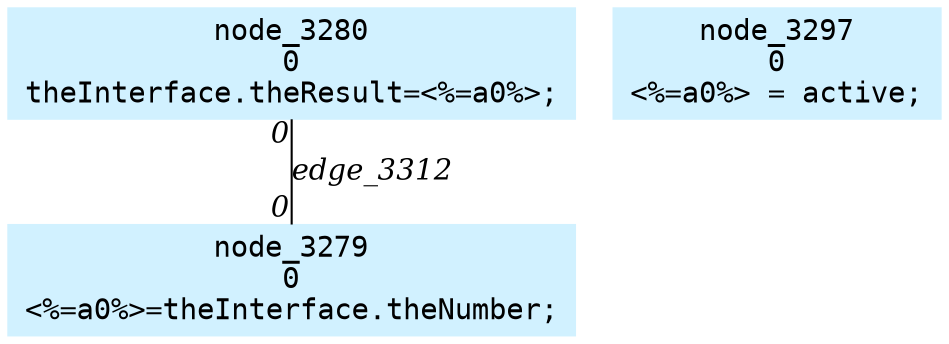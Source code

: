 digraph g{node_3279 [shape=box, style=filled, color="#d1f1ff", fontname="Courier", label="node_3279
0
<%=a0%>=theInterface.theNumber;
" ]
node_3280 [shape=box, style=filled, color="#d1f1ff", fontname="Courier", label="node_3280
0
theInterface.theResult=<%=a0%>;
" ]
node_3297 [shape=box, style=filled, color="#d1f1ff", fontname="Courier", label="node_3297
0
<%=a0%> = active;
" ]
node_3280 -> node_3279 [dir=none, arrowHead=none, fontname="Times-Italic", label="edge_3312",  headlabel="0", taillabel="0" ]
}